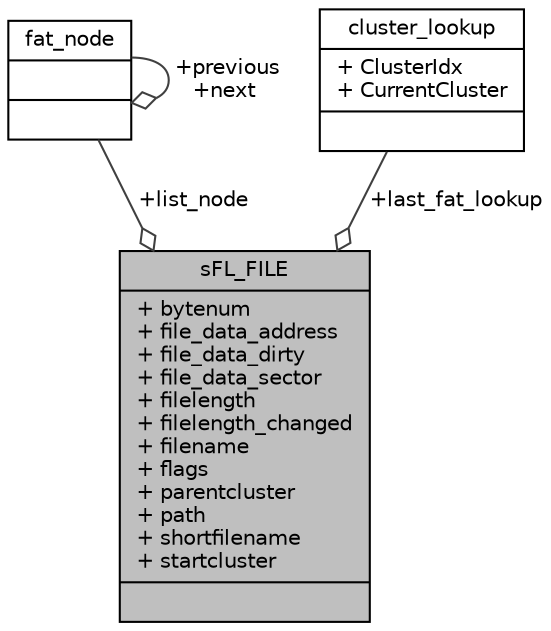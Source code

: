digraph "sFL_FILE"
{
 // LATEX_PDF_SIZE
  edge [fontname="Helvetica",fontsize="10",labelfontname="Helvetica",labelfontsize="10"];
  node [fontname="Helvetica",fontsize="10",shape=record];
  Node1 [label="{sFL_FILE\n|+ bytenum\l+ file_data_address\l+ file_data_dirty\l+ file_data_sector\l+ filelength\l+ filelength_changed\l+ filename\l+ flags\l+ parentcluster\l+ path\l+ shortfilename\l+ startcluster\l|}",height=0.2,width=0.4,color="black", fillcolor="grey75", style="filled", fontcolor="black",tooltip=" "];
  Node2 -> Node1 [color="grey25",fontsize="10",style="solid",label=" +list_node" ,arrowhead="odiamond",fontname="Helvetica"];
  Node2 [label="{fat_node\n||}",height=0.2,width=0.4,color="black", fillcolor="white", style="filled",URL="$structfat__node.html",tooltip=" "];
  Node2 -> Node2 [color="grey25",fontsize="10",style="solid",label=" +previous\n+next" ,arrowhead="odiamond",fontname="Helvetica"];
  Node3 -> Node1 [color="grey25",fontsize="10",style="solid",label=" +last_fat_lookup" ,arrowhead="odiamond",fontname="Helvetica"];
  Node3 [label="{cluster_lookup\n|+ ClusterIdx\l+ CurrentCluster\l|}",height=0.2,width=0.4,color="black", fillcolor="white", style="filled",URL="$structcluster__lookup.html",tooltip=" "];
}
